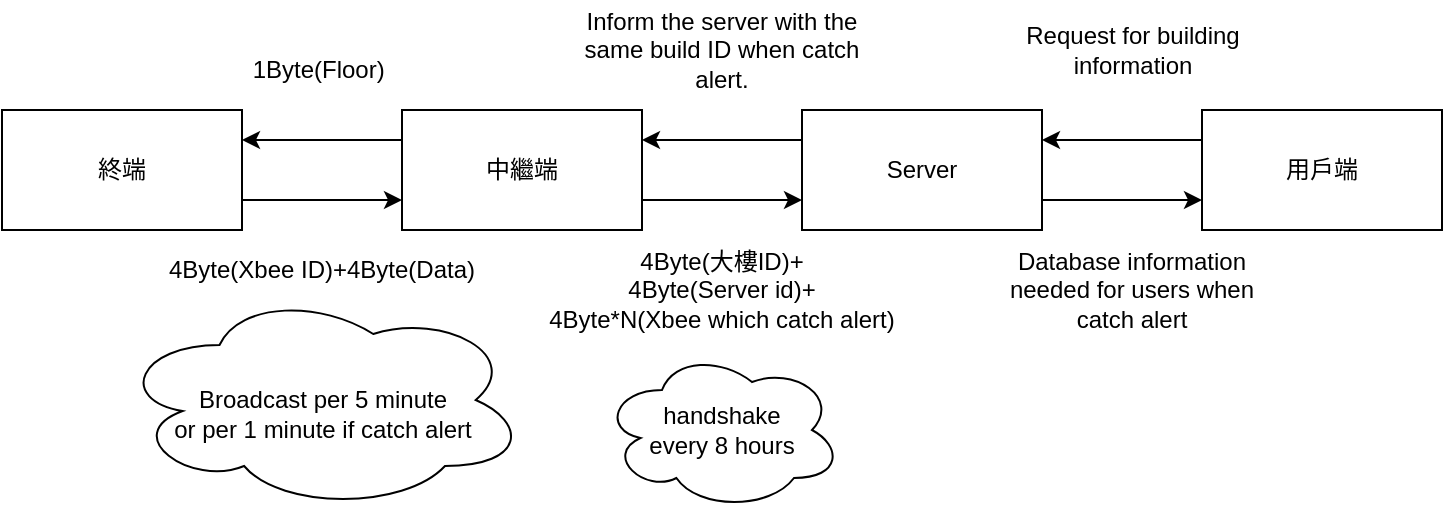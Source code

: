 <mxfile version="10.5.3" type="github"><diagram id="xskCrXV-9ob9IbtorP5F" name="Page-1"><mxGraphModel dx="1010" dy="582" grid="1" gridSize="10" guides="1" tooltips="1" connect="1" arrows="1" fold="1" page="1" pageScale="1" pageWidth="827" pageHeight="1169" math="0" shadow="0"><root><mxCell id="0"/><mxCell id="1" parent="0"/><mxCell id="osdj9HpMd30Qnbm6sTwY-2" style="edgeStyle=orthogonalEdgeStyle;rounded=0;orthogonalLoop=1;jettySize=auto;html=1;exitX=1;exitY=0.75;exitDx=0;exitDy=0;entryX=0;entryY=0.75;entryDx=0;entryDy=0;" edge="1" parent="1" source="lrPv2gf4b20HamFweoCR-1" target="lrPv2gf4b20HamFweoCR-2"><mxGeometry relative="1" as="geometry"/></mxCell><mxCell id="lrPv2gf4b20HamFweoCR-1" value="&lt;span&gt;終端&lt;/span&gt;" style="rounded=0;whiteSpace=wrap;html=1;" parent="1" vertex="1"><mxGeometry x="40" y="160" width="120" height="60" as="geometry"/></mxCell><mxCell id="osdj9HpMd30Qnbm6sTwY-1" style="edgeStyle=orthogonalEdgeStyle;rounded=0;orthogonalLoop=1;jettySize=auto;html=1;exitX=0;exitY=0.25;exitDx=0;exitDy=0;entryX=1;entryY=0.25;entryDx=0;entryDy=0;" edge="1" parent="1" source="lrPv2gf4b20HamFweoCR-2" target="lrPv2gf4b20HamFweoCR-1"><mxGeometry relative="1" as="geometry"/></mxCell><mxCell id="osdj9HpMd30Qnbm6sTwY-5" style="edgeStyle=orthogonalEdgeStyle;rounded=0;orthogonalLoop=1;jettySize=auto;html=1;exitX=1;exitY=0.75;exitDx=0;exitDy=0;entryX=0;entryY=0.75;entryDx=0;entryDy=0;" edge="1" parent="1" source="lrPv2gf4b20HamFweoCR-2" target="lrPv2gf4b20HamFweoCR-3"><mxGeometry relative="1" as="geometry"/></mxCell><mxCell id="lrPv2gf4b20HamFweoCR-2" value="&lt;span&gt;中繼端&lt;/span&gt;&lt;br&gt;" style="rounded=0;whiteSpace=wrap;html=1;" parent="1" vertex="1"><mxGeometry x="240" y="160" width="120" height="60" as="geometry"/></mxCell><mxCell id="osdj9HpMd30Qnbm6sTwY-4" style="edgeStyle=orthogonalEdgeStyle;rounded=0;orthogonalLoop=1;jettySize=auto;html=1;exitX=0;exitY=0.25;exitDx=0;exitDy=0;entryX=1;entryY=0.25;entryDx=0;entryDy=0;" edge="1" parent="1" source="lrPv2gf4b20HamFweoCR-3" target="lrPv2gf4b20HamFweoCR-2"><mxGeometry relative="1" as="geometry"/></mxCell><mxCell id="osdj9HpMd30Qnbm6sTwY-10" style="edgeStyle=orthogonalEdgeStyle;rounded=0;orthogonalLoop=1;jettySize=auto;html=1;exitX=1;exitY=0.75;exitDx=0;exitDy=0;entryX=0;entryY=0.75;entryDx=0;entryDy=0;" edge="1" parent="1" source="lrPv2gf4b20HamFweoCR-3" target="lrPv2gf4b20HamFweoCR-4"><mxGeometry relative="1" as="geometry"/></mxCell><mxCell id="lrPv2gf4b20HamFweoCR-3" value="&lt;span&gt;Server&lt;/span&gt;" style="rounded=0;whiteSpace=wrap;html=1;" parent="1" vertex="1"><mxGeometry x="440" y="160" width="120" height="60" as="geometry"/></mxCell><mxCell id="osdj9HpMd30Qnbm6sTwY-12" style="edgeStyle=orthogonalEdgeStyle;rounded=0;orthogonalLoop=1;jettySize=auto;html=1;exitX=0;exitY=0.25;exitDx=0;exitDy=0;entryX=1;entryY=0.25;entryDx=0;entryDy=0;" edge="1" parent="1" source="lrPv2gf4b20HamFweoCR-4" target="lrPv2gf4b20HamFweoCR-3"><mxGeometry relative="1" as="geometry"/></mxCell><mxCell id="lrPv2gf4b20HamFweoCR-4" value="&lt;span&gt;用戶端&lt;/span&gt;" style="rounded=0;whiteSpace=wrap;html=1;" parent="1" vertex="1"><mxGeometry x="640" y="160" width="120" height="60" as="geometry"/></mxCell><mxCell id="lrPv2gf4b20HamFweoCR-6" value="1Byte(Floor)&amp;nbsp;&lt;br&gt;" style="text;html=1;strokeColor=none;fillColor=none;align=center;verticalAlign=middle;whiteSpace=wrap;rounded=0;" parent="1" vertex="1"><mxGeometry x="110" y="130" width="180" height="20" as="geometry"/></mxCell><mxCell id="lrPv2gf4b20HamFweoCR-7" value="4Byte(Xbee ID)+4Byte(Data)" style="text;html=1;strokeColor=none;fillColor=none;align=center;verticalAlign=middle;whiteSpace=wrap;rounded=0;" parent="1" vertex="1"><mxGeometry x="100" y="230" width="200" height="20" as="geometry"/></mxCell><mxCell id="lrPv2gf4b20HamFweoCR-11" value="4Byte(大樓ID)+&lt;br&gt;4Byte(Server id)+&lt;br&gt;4Byte*N(Xbee which catch alert)&lt;br&gt;" style="text;html=1;strokeColor=none;fillColor=none;align=center;verticalAlign=middle;whiteSpace=wrap;rounded=0;" parent="1" vertex="1"><mxGeometry x="310" y="225" width="180" height="50" as="geometry"/></mxCell><mxCell id="osdj9HpMd30Qnbm6sTwY-7" value="&lt;br&gt;&lt;span&gt;Broadcast per 5 minute&lt;/span&gt;&lt;br&gt;&lt;span&gt;or per 1 minute if catch alert&lt;/span&gt;" style="ellipse;shape=cloud;whiteSpace=wrap;html=1;" vertex="1" parent="1"><mxGeometry x="97.5" y="250" width="205" height="110" as="geometry"/></mxCell><mxCell id="osdj9HpMd30Qnbm6sTwY-8" value="Inform the server with the same build ID when catch alert." style="text;html=1;strokeColor=none;fillColor=none;align=center;verticalAlign=middle;whiteSpace=wrap;rounded=0;" vertex="1" parent="1"><mxGeometry x="330" y="105" width="140" height="50" as="geometry"/></mxCell><mxCell id="osdj9HpMd30Qnbm6sTwY-9" value="handshake &lt;br&gt;every 8 hours" style="ellipse;shape=cloud;whiteSpace=wrap;html=1;" vertex="1" parent="1"><mxGeometry x="340" y="280" width="120" height="80" as="geometry"/></mxCell><mxCell id="osdj9HpMd30Qnbm6sTwY-11" value="Database information needed for users when catch alert" style="text;html=1;strokeColor=none;fillColor=none;align=center;verticalAlign=middle;whiteSpace=wrap;rounded=0;" vertex="1" parent="1"><mxGeometry x="530" y="220" width="150" height="60" as="geometry"/></mxCell><mxCell id="osdj9HpMd30Qnbm6sTwY-14" value="Request for building information" style="text;html=1;strokeColor=none;fillColor=none;align=center;verticalAlign=middle;whiteSpace=wrap;rounded=0;" vertex="1" parent="1"><mxGeometry x="542.5" y="105" width="125" height="50" as="geometry"/></mxCell></root></mxGraphModel></diagram></mxfile>